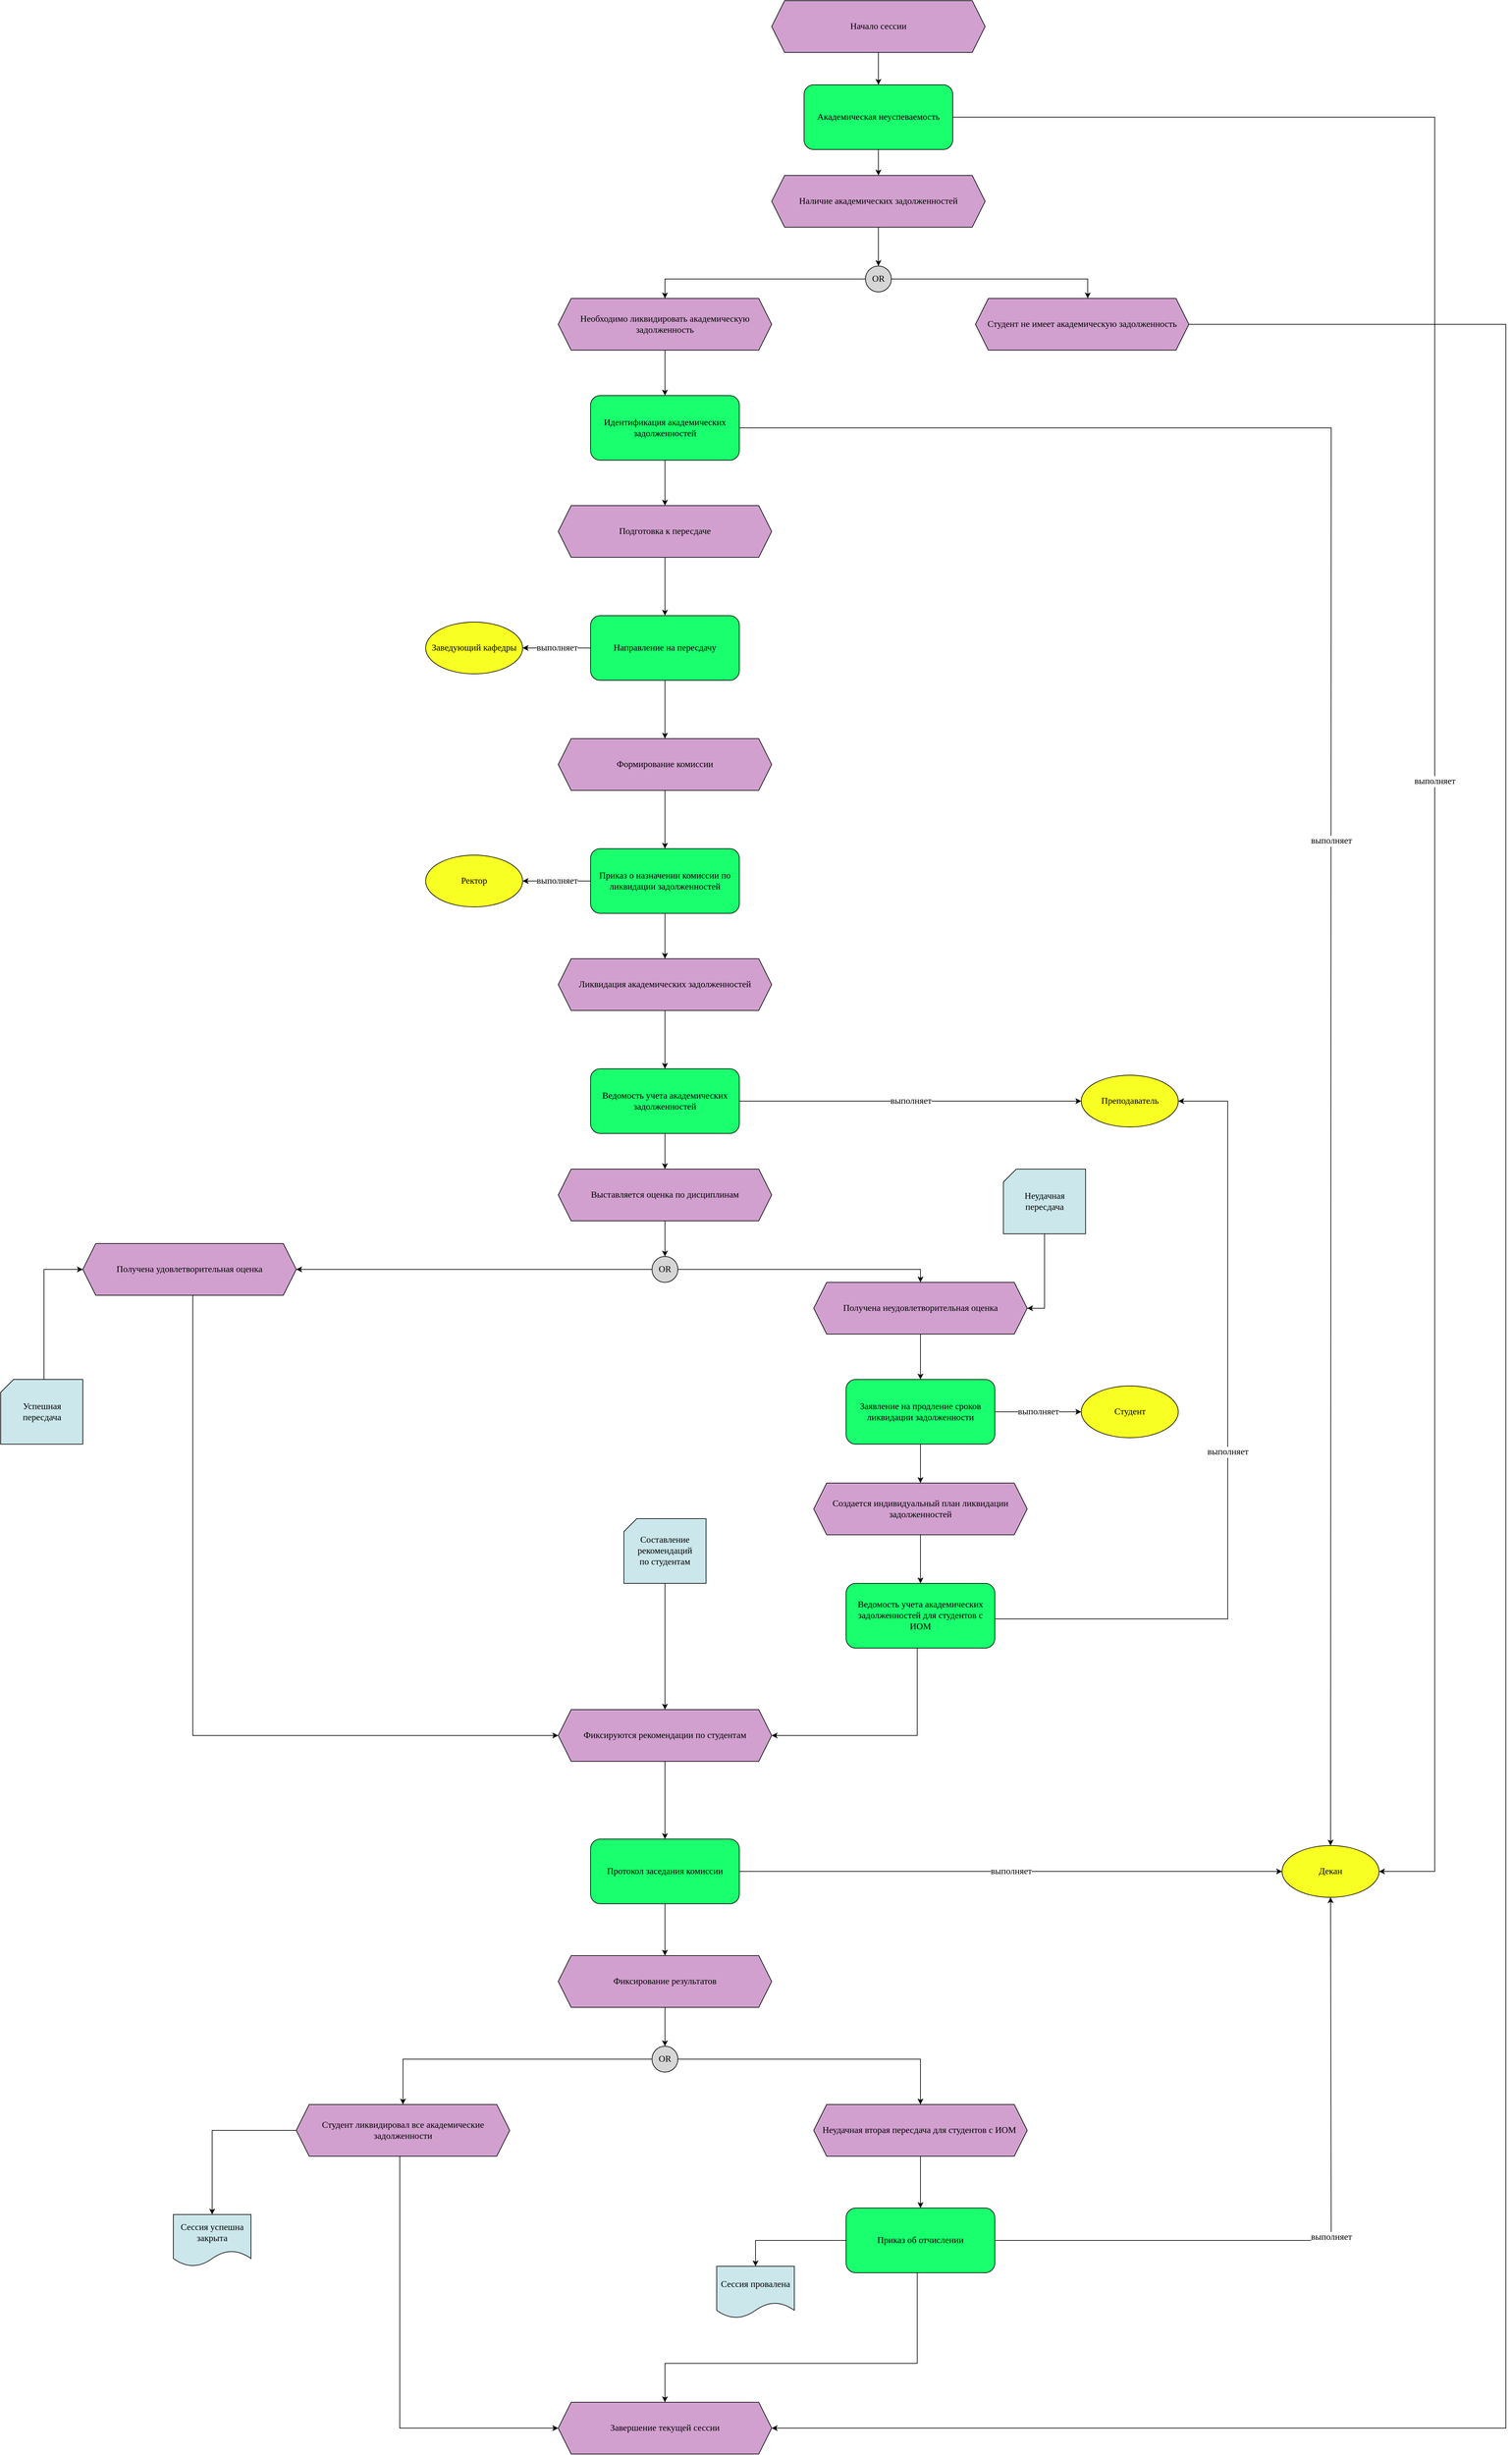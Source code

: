 <mxfile version="27.1.5">
  <diagram name="Страница — 1" id="2CosSSrfe7D99ffmcuYE">
    <mxGraphModel dx="2718" dy="3397" grid="1" gridSize="10" guides="1" tooltips="1" connect="1" arrows="1" fold="1" page="1" pageScale="1" pageWidth="827" pageHeight="1169" math="0" shadow="0">
      <root>
        <mxCell id="0" />
        <mxCell id="1" parent="0" />
        <mxCell id="ktNSDYZ1efkuu9V3wboI-3" style="edgeStyle=orthogonalEdgeStyle;rounded=0;orthogonalLoop=1;jettySize=auto;html=1;entryX=0.5;entryY=0;entryDx=0;entryDy=0;" parent="1" source="Ngm4Al6N2siI-02iGA12-8" target="ktNSDYZ1efkuu9V3wboI-1" edge="1">
          <mxGeometry relative="1" as="geometry" />
        </mxCell>
        <mxCell id="Ngm4Al6N2siI-02iGA12-8" value="&lt;span&gt;Направление на пересдачу&lt;/span&gt;" style="rounded=1;whiteSpace=wrap;html=1;fillColor=light-dark(#19FF6D,var(--ge-dark-color, #121212));fontFamily=Times New Roman;fontSize=14;" parent="1" vertex="1">
          <mxGeometry x="175" y="-270" width="230" height="100" as="geometry" />
        </mxCell>
        <mxCell id="Ngm4Al6N2siI-02iGA12-10" value="&lt;span&gt;Заведующий кафедры&lt;/span&gt;" style="ellipse;whiteSpace=wrap;html=1;fillColor=light-dark(#F7FF23,var(--ge-dark-color, #121212));fontFamily=Times New Roman;fontSize=14;" parent="1" vertex="1">
          <mxGeometry x="-80" y="-260" width="150" height="80" as="geometry" />
        </mxCell>
        <mxCell id="Ngm4Al6N2siI-02iGA12-12" value="" style="endArrow=classic;html=1;rounded=0;entryX=1;entryY=0.5;entryDx=0;entryDy=0;exitX=0;exitY=0.5;exitDx=0;exitDy=0;fontFamily=Times New Roman;fontSize=14;" parent="1" source="Ngm4Al6N2siI-02iGA12-8" target="Ngm4Al6N2siI-02iGA12-10" edge="1">
          <mxGeometry relative="1" as="geometry">
            <mxPoint x="300" y="310" as="sourcePoint" />
            <mxPoint x="400" y="310" as="targetPoint" />
          </mxGeometry>
        </mxCell>
        <mxCell id="Ngm4Al6N2siI-02iGA12-13" value="&lt;font&gt;выполняет&lt;/font&gt;" style="edgeLabel;resizable=0;html=1;;align=center;verticalAlign=middle;fontFamily=Times New Roman;fontSize=14;" parent="Ngm4Al6N2siI-02iGA12-12" connectable="0" vertex="1">
          <mxGeometry relative="1" as="geometry" />
        </mxCell>
        <mxCell id="Ns2ygsuy4Bm7exYYwAb3-2" style="edgeStyle=orthogonalEdgeStyle;rounded=0;orthogonalLoop=1;jettySize=auto;html=1;entryX=0.5;entryY=0;entryDx=0;entryDy=0;" parent="1" source="Ngm4Al6N2siI-02iGA12-23" target="Ns2ygsuy4Bm7exYYwAb3-1" edge="1">
          <mxGeometry relative="1" as="geometry" />
        </mxCell>
        <mxCell id="Ngm4Al6N2siI-02iGA12-23" value="Ведомость учета академических задолженностей" style="rounded=1;whiteSpace=wrap;html=1;fillColor=light-dark(#19FF6D,var(--ge-dark-color, #121212));fontFamily=Times New Roman;fontSize=14;" parent="1" vertex="1">
          <mxGeometry x="175" y="430" width="230" height="100" as="geometry" />
        </mxCell>
        <mxCell id="ldN0KnNNR77N_IaCcScN-81" style="edgeStyle=orthogonalEdgeStyle;rounded=0;orthogonalLoop=1;jettySize=auto;html=1;fontFamily=Times New Roman;fontSize=14;" parent="1" source="Ngm4Al6N2siI-02iGA12-26" target="ldN0KnNNR77N_IaCcScN-80" edge="1">
          <mxGeometry relative="1" as="geometry">
            <Array as="points">
              <mxPoint x="-280" y="740" />
            </Array>
          </mxGeometry>
        </mxCell>
        <mxCell id="ldN0KnNNR77N_IaCcScN-86" style="edgeStyle=orthogonalEdgeStyle;rounded=0;orthogonalLoop=1;jettySize=auto;html=1;entryX=0.5;entryY=0;entryDx=0;entryDy=0;fontFamily=Times New Roman;fontSize=14;" parent="1" source="Ngm4Al6N2siI-02iGA12-26" target="ldN0KnNNR77N_IaCcScN-83" edge="1">
          <mxGeometry relative="1" as="geometry" />
        </mxCell>
        <mxCell id="Ngm4Al6N2siI-02iGA12-26" value="OR" style="ellipse;whiteSpace=wrap;html=1;aspect=fixed;fillColor=light-dark(#D6D6D6,var(--ge-dark-color, #121212));fontFamily=Times New Roman;fontSize=14;" parent="1" vertex="1">
          <mxGeometry x="270" y="720" width="40" height="40" as="geometry" />
        </mxCell>
        <mxCell id="UtT8YFn_w-DXOF7SI6xG-11" style="edgeStyle=orthogonalEdgeStyle;rounded=0;orthogonalLoop=1;jettySize=auto;html=1;" parent="1" source="Ngm4Al6N2siI-02iGA12-28" target="UtT8YFn_w-DXOF7SI6xG-6" edge="1">
          <mxGeometry relative="1" as="geometry" />
        </mxCell>
        <mxCell id="Ngm4Al6N2siI-02iGA12-28" value="&lt;font&gt;&lt;span&gt;Протокол заседания комиссии&lt;/span&gt;&lt;/font&gt;" style="rounded=1;whiteSpace=wrap;html=1;fillColor=light-dark(#19FF6D,var(--ge-dark-color, #121212));fontFamily=Times New Roman;fontSize=14;" parent="1" vertex="1">
          <mxGeometry x="175" y="1620" width="230" height="100" as="geometry" />
        </mxCell>
        <mxCell id="ldN0KnNNR77N_IaCcScN-65" style="edgeStyle=orthogonalEdgeStyle;rounded=0;orthogonalLoop=1;jettySize=auto;html=1;entryX=0.5;entryY=0;entryDx=0;entryDy=0;fontFamily=Times New Roman;fontSize=14;" parent="1" source="Ngm4Al6N2siI-02iGA12-29" target="ldN0KnNNR77N_IaCcScN-64" edge="1">
          <mxGeometry relative="1" as="geometry" />
        </mxCell>
        <mxCell id="Ngm4Al6N2siI-02iGA12-29" value="&lt;span&gt;Заявление на продление сроков ликвидации задолженности&lt;/span&gt;" style="rounded=1;whiteSpace=wrap;html=1;fillColor=light-dark(#19FF6D,var(--ge-dark-color, #121212));fontFamily=Times New Roman;fontSize=14;" parent="1" vertex="1">
          <mxGeometry x="570" y="910" width="230" height="100" as="geometry" />
        </mxCell>
        <mxCell id="Ngm4Al6N2siI-02iGA12-41" value="&lt;span&gt;Декан&lt;/span&gt;" style="ellipse;whiteSpace=wrap;html=1;fillColor=light-dark(#F7FF23,var(--ge-dark-color, #121212));fontFamily=Times New Roman;fontSize=14;" parent="1" vertex="1">
          <mxGeometry x="1244" y="1630" width="150" height="80" as="geometry" />
        </mxCell>
        <mxCell id="Ngm4Al6N2siI-02iGA12-42" value="&lt;span&gt;Преподаватель&lt;/span&gt;" style="ellipse;whiteSpace=wrap;html=1;fillColor=light-dark(#F7FF23,var(--ge-dark-color, #121212));fontFamily=Times New Roman;fontSize=14;" parent="1" vertex="1">
          <mxGeometry x="933.62" y="440" width="150" height="80" as="geometry" />
        </mxCell>
        <mxCell id="5dk6qQeEBrmv-toXGg-7-2" style="edgeStyle=orthogonalEdgeStyle;rounded=0;orthogonalLoop=1;jettySize=auto;html=1;entryX=1;entryY=0.5;entryDx=0;entryDy=0;" parent="1" source="Ngm4Al6N2siI-02iGA12-47" target="ldN0KnNNR77N_IaCcScN-77" edge="1">
          <mxGeometry relative="1" as="geometry">
            <Array as="points">
              <mxPoint x="680" y="1460" />
            </Array>
          </mxGeometry>
        </mxCell>
        <mxCell id="Ngm4Al6N2siI-02iGA12-47" value="Ведомость учета академических задолженностей для студентов с ИОМ" style="rounded=1;whiteSpace=wrap;html=1;fillColor=light-dark(#19FF6D,var(--ge-dark-color, #121212));fontFamily=Times New Roman;fontSize=14;" parent="1" vertex="1">
          <mxGeometry x="570" y="1225" width="230" height="100" as="geometry" />
        </mxCell>
        <mxCell id="ldN0KnNNR77N_IaCcScN-47" value="" style="endArrow=classic;html=1;rounded=0;entryX=0;entryY=0.5;entryDx=0;entryDy=0;fontFamily=Times New Roman;fontSize=14;" parent="1" source="Ngm4Al6N2siI-02iGA12-28" target="Ngm4Al6N2siI-02iGA12-41" edge="1">
          <mxGeometry relative="1" as="geometry">
            <mxPoint x="410" y="1670" as="sourcePoint" />
            <mxPoint x="860" y="1790" as="targetPoint" />
            <Array as="points" />
          </mxGeometry>
        </mxCell>
        <mxCell id="ldN0KnNNR77N_IaCcScN-48" value="&lt;font&gt;выполняет&lt;/font&gt;" style="edgeLabel;resizable=0;html=1;;align=center;verticalAlign=middle;fontFamily=Times New Roman;fontSize=14;" parent="ldN0KnNNR77N_IaCcScN-47" connectable="0" vertex="1">
          <mxGeometry relative="1" as="geometry" />
        </mxCell>
        <mxCell id="5dk6qQeEBrmv-toXGg-7-1" style="edgeStyle=orthogonalEdgeStyle;rounded=0;orthogonalLoop=1;jettySize=auto;html=1;entryX=1;entryY=0.5;entryDx=0;entryDy=0;" parent="1" source="ldN0KnNNR77N_IaCcScN-58" target="ldN0KnNNR77N_IaCcScN-83" edge="1">
          <mxGeometry relative="1" as="geometry" />
        </mxCell>
        <mxCell id="ldN0KnNNR77N_IaCcScN-58" value="" style="verticalLabelPosition=bottom;verticalAlign=top;html=1;shape=card;whiteSpace=wrap;size=20;arcSize=12;fillColor=light-dark(#CBE7EB,var(--ge-dark-color, #121212));fontFamily=Times New Roman;fontSize=14;" parent="1" vertex="1">
          <mxGeometry x="813.25" y="585" width="127" height="100" as="geometry" />
        </mxCell>
        <mxCell id="ldN0KnNNR77N_IaCcScN-61" value="&lt;font&gt;Неудачная пересдача&lt;/font&gt;" style="text;html=1;align=center;verticalAlign=middle;whiteSpace=wrap;rounded=0;fontFamily=Times New Roman;fontSize=14;" parent="1" vertex="1">
          <mxGeometry x="819.87" y="620" width="113.75" height="30" as="geometry" />
        </mxCell>
        <mxCell id="ldN0KnNNR77N_IaCcScN-66" style="edgeStyle=orthogonalEdgeStyle;rounded=0;orthogonalLoop=1;jettySize=auto;html=1;fontFamily=Times New Roman;fontSize=14;" parent="1" source="ldN0KnNNR77N_IaCcScN-64" target="Ngm4Al6N2siI-02iGA12-47" edge="1">
          <mxGeometry relative="1" as="geometry" />
        </mxCell>
        <mxCell id="ldN0KnNNR77N_IaCcScN-64" value="&lt;font&gt;&lt;span&gt;Создается индивидуальный план ликвидации задолженностей&lt;/span&gt;&lt;/font&gt;" style="shape=hexagon;perimeter=hexagonPerimeter2;whiteSpace=wrap;html=1;fixedSize=1;fillColor=light-dark(#D1A0CF,var(--ge-dark-color, #121212));fontFamily=Times New Roman;fontSize=14;" parent="1" vertex="1">
          <mxGeometry x="520" y="1070" width="330" height="80" as="geometry" />
        </mxCell>
        <mxCell id="5dk6qQeEBrmv-toXGg-7-4" style="edgeStyle=orthogonalEdgeStyle;rounded=0;orthogonalLoop=1;jettySize=auto;html=1;entryX=0;entryY=0.5;entryDx=0;entryDy=0;" parent="1" source="ldN0KnNNR77N_IaCcScN-74" target="ldN0KnNNR77N_IaCcScN-80" edge="1">
          <mxGeometry relative="1" as="geometry">
            <Array as="points">
              <mxPoint x="-670" y="740" />
            </Array>
          </mxGeometry>
        </mxCell>
        <mxCell id="ldN0KnNNR77N_IaCcScN-74" value="" style="verticalLabelPosition=bottom;verticalAlign=top;html=1;shape=card;whiteSpace=wrap;size=20;arcSize=12;fillColor=light-dark(#CBE7EB,var(--ge-dark-color, #121212));fontFamily=Times New Roman;fontSize=14;" parent="1" vertex="1">
          <mxGeometry x="-737" y="910" width="127" height="100" as="geometry" />
        </mxCell>
        <mxCell id="ldN0KnNNR77N_IaCcScN-76" value="&lt;span&gt;Успешная пересдача&lt;/span&gt;" style="text;html=1;align=center;verticalAlign=middle;whiteSpace=wrap;rounded=0;fontFamily=Times New Roman;fontSize=14;" parent="1" vertex="1">
          <mxGeometry x="-703.5" y="945" width="60" height="30" as="geometry" />
        </mxCell>
        <mxCell id="ldN0KnNNR77N_IaCcScN-108" style="edgeStyle=orthogonalEdgeStyle;rounded=0;orthogonalLoop=1;jettySize=auto;html=1;entryX=0.5;entryY=0;entryDx=0;entryDy=0;fontFamily=Times New Roman;fontSize=14;" parent="1" source="ldN0KnNNR77N_IaCcScN-77" target="Ngm4Al6N2siI-02iGA12-28" edge="1">
          <mxGeometry relative="1" as="geometry" />
        </mxCell>
        <mxCell id="ldN0KnNNR77N_IaCcScN-77" value="&lt;span&gt;Фиксируются рекомендации по студентам&lt;/span&gt;" style="shape=hexagon;perimeter=hexagonPerimeter2;whiteSpace=wrap;html=1;fixedSize=1;fillColor=light-dark(#D1A0CF,var(--ge-dark-color, #121212));fontFamily=Times New Roman;fontSize=14;" parent="1" vertex="1">
          <mxGeometry x="125" y="1420" width="330" height="80" as="geometry" />
        </mxCell>
        <mxCell id="5dk6qQeEBrmv-toXGg-7-3" style="edgeStyle=orthogonalEdgeStyle;rounded=0;orthogonalLoop=1;jettySize=auto;html=1;entryX=0;entryY=0.5;entryDx=0;entryDy=0;" parent="1" source="ldN0KnNNR77N_IaCcScN-80" target="ldN0KnNNR77N_IaCcScN-77" edge="1">
          <mxGeometry relative="1" as="geometry">
            <Array as="points">
              <mxPoint x="-440" y="1460" />
            </Array>
          </mxGeometry>
        </mxCell>
        <mxCell id="ldN0KnNNR77N_IaCcScN-80" value="&lt;font&gt;&lt;span&gt;Получена удовлетворительная оценка&lt;/span&gt;&lt;/font&gt;" style="shape=hexagon;perimeter=hexagonPerimeter2;whiteSpace=wrap;html=1;fixedSize=1;fillColor=light-dark(#D1A0CF,var(--ge-dark-color, #121212));fontFamily=Times New Roman;fontSize=14;" parent="1" vertex="1">
          <mxGeometry x="-610" y="700" width="330" height="80" as="geometry" />
        </mxCell>
        <mxCell id="ldN0KnNNR77N_IaCcScN-87" style="edgeStyle=orthogonalEdgeStyle;rounded=0;orthogonalLoop=1;jettySize=auto;html=1;entryX=0.5;entryY=0;entryDx=0;entryDy=0;fontFamily=Times New Roman;fontSize=14;" parent="1" source="ldN0KnNNR77N_IaCcScN-83" target="Ngm4Al6N2siI-02iGA12-29" edge="1">
          <mxGeometry relative="1" as="geometry" />
        </mxCell>
        <mxCell id="ldN0KnNNR77N_IaCcScN-83" value="&lt;font&gt;&lt;span&gt;Получена неудовлетворительная оценка&lt;/span&gt;&lt;/font&gt;" style="shape=hexagon;perimeter=hexagonPerimeter2;whiteSpace=wrap;html=1;fixedSize=1;fillColor=light-dark(#D1A0CF,var(--ge-dark-color, #121212));fontFamily=Times New Roman;fontSize=14;" parent="1" vertex="1">
          <mxGeometry x="520" y="760" width="330" height="80" as="geometry" />
        </mxCell>
        <mxCell id="ldN0KnNNR77N_IaCcScN-93" style="edgeStyle=orthogonalEdgeStyle;rounded=0;orthogonalLoop=1;jettySize=auto;html=1;entryX=0.5;entryY=0;entryDx=0;entryDy=0;fontFamily=Times New Roman;fontSize=14;" parent="1" source="ldN0KnNNR77N_IaCcScN-91" target="Ngm4Al6N2siI-02iGA12-23" edge="1">
          <mxGeometry relative="1" as="geometry" />
        </mxCell>
        <mxCell id="ldN0KnNNR77N_IaCcScN-91" value="&lt;font&gt;&lt;span&gt;Ликвидация академических задолженностей&lt;/span&gt;&lt;/font&gt;" style="shape=hexagon;perimeter=hexagonPerimeter2;whiteSpace=wrap;html=1;fixedSize=1;fillColor=light-dark(#D1A0CF,var(--ge-dark-color, #121212));fontFamily=Times New Roman;fontSize=14;" parent="1" vertex="1">
          <mxGeometry x="125" y="260" width="330" height="80" as="geometry" />
        </mxCell>
        <mxCell id="ldN0KnNNR77N_IaCcScN-102" value="&lt;font&gt;&lt;span&gt;Завершение текущей сессии&lt;/span&gt;&lt;/font&gt;" style="shape=hexagon;perimeter=hexagonPerimeter2;whiteSpace=wrap;html=1;fixedSize=1;fillColor=light-dark(#D1A0CF,var(--ge-dark-color, #121212));fontFamily=Times New Roman;fontSize=14;" parent="1" vertex="1">
          <mxGeometry x="125" y="2490" width="330" height="80" as="geometry" />
        </mxCell>
        <mxCell id="Ns2ygsuy4Bm7exYYwAb3-11" style="edgeStyle=orthogonalEdgeStyle;rounded=0;orthogonalLoop=1;jettySize=auto;html=1;entryX=0.5;entryY=0;entryDx=0;entryDy=0;" parent="1" source="ldN0KnNNR77N_IaCcScN-109" target="Ns2ygsuy4Bm7exYYwAb3-9" edge="1">
          <mxGeometry relative="1" as="geometry" />
        </mxCell>
        <mxCell id="ldN0KnNNR77N_IaCcScN-109" value="&lt;font&gt;&lt;span&gt;Необходимо ликвидировать академическую задолженность&lt;/span&gt;&lt;/font&gt;" style="shape=hexagon;perimeter=hexagonPerimeter2;whiteSpace=wrap;html=1;fixedSize=1;fillColor=light-dark(#D1A0CF,var(--ge-dark-color, #121212));fontFamily=Times New Roman;fontSize=14;" parent="1" vertex="1">
          <mxGeometry x="125" y="-760" width="330" height="80" as="geometry" />
        </mxCell>
        <mxCell id="ldN0KnNNR77N_IaCcScN-117" style="edgeStyle=orthogonalEdgeStyle;rounded=0;orthogonalLoop=1;jettySize=auto;html=1;entryX=1;entryY=0.5;entryDx=0;entryDy=0;fontFamily=Times New Roman;fontSize=14;" parent="1" source="ldN0KnNNR77N_IaCcScN-113" target="ldN0KnNNR77N_IaCcScN-102" edge="1">
          <mxGeometry relative="1" as="geometry">
            <Array as="points">
              <mxPoint x="1590" y="-720" />
              <mxPoint x="1590" y="2530" />
            </Array>
          </mxGeometry>
        </mxCell>
        <mxCell id="ldN0KnNNR77N_IaCcScN-113" value="&lt;font&gt;&lt;span&gt;Студент не имеет академическую задолженность&lt;/span&gt;&lt;/font&gt;" style="shape=hexagon;perimeter=hexagonPerimeter2;whiteSpace=wrap;html=1;fixedSize=1;fillColor=light-dark(#D1A0CF,var(--ge-dark-color, #121212));fontFamily=Times New Roman;fontSize=14;" parent="1" vertex="1">
          <mxGeometry x="770" y="-760" width="330" height="80" as="geometry" />
        </mxCell>
        <mxCell id="4NP9rW8m9Q_z3KEyifXD-5" style="edgeStyle=orthogonalEdgeStyle;rounded=0;orthogonalLoop=1;jettySize=auto;html=1;entryX=0.5;entryY=0;entryDx=0;entryDy=0;" parent="1" source="ldN0KnNNR77N_IaCcScN-114" target="4NP9rW8m9Q_z3KEyifXD-4" edge="1">
          <mxGeometry relative="1" as="geometry" />
        </mxCell>
        <mxCell id="ldN0KnNNR77N_IaCcScN-114" value="&lt;font&gt;&lt;span&gt;Начало сессии&lt;/span&gt;&lt;/font&gt;" style="shape=hexagon;perimeter=hexagonPerimeter2;whiteSpace=wrap;html=1;fixedSize=1;fillColor=light-dark(#D1A0CF,var(--ge-dark-color, #121212));fontFamily=Times New Roman;fontSize=14;" parent="1" vertex="1">
          <mxGeometry x="455" y="-1220" width="330" height="80" as="geometry" />
        </mxCell>
        <mxCell id="uVZ458_nJyst_rIXu_14-2" style="edgeStyle=orthogonalEdgeStyle;rounded=0;orthogonalLoop=1;jettySize=auto;html=1;fontFamily=Times New Roman;fontSize=14;" parent="1" source="uVZ458_nJyst_rIXu_14-1" target="ldN0KnNNR77N_IaCcScN-77" edge="1">
          <mxGeometry relative="1" as="geometry" />
        </mxCell>
        <mxCell id="uVZ458_nJyst_rIXu_14-1" value="" style="verticalLabelPosition=bottom;verticalAlign=top;html=1;shape=card;whiteSpace=wrap;size=20;arcSize=12;fillColor=light-dark(#CBE7EB,var(--ge-dark-color, #121212));fontFamily=Times New Roman;fontSize=14;" parent="1" vertex="1">
          <mxGeometry x="226.5" y="1125" width="127" height="100" as="geometry" />
        </mxCell>
        <mxCell id="uVZ458_nJyst_rIXu_14-3" value="Составление рекомендаций по студентам" style="text;html=1;align=center;verticalAlign=middle;whiteSpace=wrap;rounded=0;fontFamily=Times New Roman;fontSize=14;" parent="1" vertex="1">
          <mxGeometry x="260" y="1160" width="60" height="30" as="geometry" />
        </mxCell>
        <mxCell id="Ns2ygsuy4Bm7exYYwAb3-3" style="edgeStyle=orthogonalEdgeStyle;rounded=0;orthogonalLoop=1;jettySize=auto;html=1;entryX=0.5;entryY=0;entryDx=0;entryDy=0;" parent="1" source="Ns2ygsuy4Bm7exYYwAb3-1" target="Ngm4Al6N2siI-02iGA12-26" edge="1">
          <mxGeometry relative="1" as="geometry" />
        </mxCell>
        <mxCell id="Ns2ygsuy4Bm7exYYwAb3-1" value="Выставляется оценка по дисциплинам" style="shape=hexagon;perimeter=hexagonPerimeter2;whiteSpace=wrap;html=1;fixedSize=1;fillColor=light-dark(#D1A0CF,var(--ge-dark-color, #121212));fontFamily=Times New Roman;fontSize=14;" parent="1" vertex="1">
          <mxGeometry x="125" y="585" width="330" height="80" as="geometry" />
        </mxCell>
        <mxCell id="Ns2ygsuy4Bm7exYYwAb3-8" style="edgeStyle=orthogonalEdgeStyle;rounded=0;orthogonalLoop=1;jettySize=auto;html=1;entryX=0.5;entryY=0;entryDx=0;entryDy=0;" parent="1" source="Ns2ygsuy4Bm7exYYwAb3-7" target="Ngm4Al6N2siI-02iGA12-8" edge="1">
          <mxGeometry relative="1" as="geometry" />
        </mxCell>
        <mxCell id="Ns2ygsuy4Bm7exYYwAb3-7" value="Подготовка к пересдаче" style="shape=hexagon;perimeter=hexagonPerimeter2;whiteSpace=wrap;html=1;fixedSize=1;fillColor=light-dark(#D1A0CF,var(--ge-dark-color, #121212));fontFamily=Times New Roman;fontSize=14;" parent="1" vertex="1">
          <mxGeometry x="125" y="-440" width="330" height="80" as="geometry" />
        </mxCell>
        <mxCell id="Ns2ygsuy4Bm7exYYwAb3-10" style="edgeStyle=orthogonalEdgeStyle;rounded=0;orthogonalLoop=1;jettySize=auto;html=1;" parent="1" source="Ns2ygsuy4Bm7exYYwAb3-9" target="Ns2ygsuy4Bm7exYYwAb3-7" edge="1">
          <mxGeometry relative="1" as="geometry" />
        </mxCell>
        <mxCell id="Ns2ygsuy4Bm7exYYwAb3-9" value="Идентификация академических задолженностей" style="rounded=1;whiteSpace=wrap;html=1;fillColor=light-dark(#19FF6D,var(--ge-dark-color, #121212));fontFamily=Times New Roman;fontSize=14;" parent="1" vertex="1">
          <mxGeometry x="175" y="-610" width="230" height="100" as="geometry" />
        </mxCell>
        <mxCell id="CTZOwyTcPq88GxWdwAFM-4" style="edgeStyle=orthogonalEdgeStyle;rounded=0;orthogonalLoop=1;jettySize=auto;html=1;entryX=0.5;entryY=0;entryDx=0;entryDy=0;" parent="1" source="CTZOwyTcPq88GxWdwAFM-1" target="ldN0KnNNR77N_IaCcScN-109" edge="1">
          <mxGeometry relative="1" as="geometry" />
        </mxCell>
        <mxCell id="CTZOwyTcPq88GxWdwAFM-1" value="OR" style="ellipse;whiteSpace=wrap;html=1;aspect=fixed;fillColor=light-dark(#D6D6D6,var(--ge-dark-color, #121212));fontFamily=Times New Roman;fontSize=14;" parent="1" vertex="1">
          <mxGeometry x="600" y="-810" width="40" height="40" as="geometry" />
        </mxCell>
        <mxCell id="CTZOwyTcPq88GxWdwAFM-3" style="edgeStyle=orthogonalEdgeStyle;rounded=0;orthogonalLoop=1;jettySize=auto;html=1;entryX=0.526;entryY=-0.001;entryDx=0;entryDy=0;entryPerimeter=0;" parent="1" source="CTZOwyTcPq88GxWdwAFM-1" target="ldN0KnNNR77N_IaCcScN-113" edge="1">
          <mxGeometry relative="1" as="geometry" />
        </mxCell>
        <mxCell id="ktNSDYZ1efkuu9V3wboI-4" style="edgeStyle=orthogonalEdgeStyle;rounded=0;orthogonalLoop=1;jettySize=auto;html=1;entryX=0.5;entryY=0;entryDx=0;entryDy=0;" parent="1" source="ktNSDYZ1efkuu9V3wboI-1" target="ktNSDYZ1efkuu9V3wboI-2" edge="1">
          <mxGeometry relative="1" as="geometry" />
        </mxCell>
        <mxCell id="ktNSDYZ1efkuu9V3wboI-1" value="Формирование комиссии" style="shape=hexagon;perimeter=hexagonPerimeter2;whiteSpace=wrap;html=1;fixedSize=1;fillColor=light-dark(#D1A0CF,var(--ge-dark-color, #121212));fontFamily=Times New Roman;fontSize=14;" parent="1" vertex="1">
          <mxGeometry x="125" y="-80" width="330" height="80" as="geometry" />
        </mxCell>
        <mxCell id="ktNSDYZ1efkuu9V3wboI-8" style="edgeStyle=orthogonalEdgeStyle;rounded=0;orthogonalLoop=1;jettySize=auto;html=1;" parent="1" source="ktNSDYZ1efkuu9V3wboI-2" target="ldN0KnNNR77N_IaCcScN-91" edge="1">
          <mxGeometry relative="1" as="geometry" />
        </mxCell>
        <mxCell id="ktNSDYZ1efkuu9V3wboI-2" value="Приказ о назначении комиссии по ликвидации задолженностей" style="rounded=1;whiteSpace=wrap;html=1;fillColor=light-dark(#19FF6D,var(--ge-dark-color, #121212));fontFamily=Times New Roman;fontSize=14;" parent="1" vertex="1">
          <mxGeometry x="175" y="90" width="230" height="100" as="geometry" />
        </mxCell>
        <mxCell id="5dk6qQeEBrmv-toXGg-7-9" value="" style="endArrow=classic;html=1;rounded=0;entryX=1;entryY=0.5;entryDx=0;entryDy=0;fontFamily=Times New Roman;fontSize=14;exitX=1;exitY=0.55;exitDx=0;exitDy=0;exitPerimeter=0;" parent="1" source="Ngm4Al6N2siI-02iGA12-47" target="Ngm4Al6N2siI-02iGA12-42" edge="1">
          <mxGeometry relative="1" as="geometry">
            <mxPoint x="819.87" y="1274.57" as="sourcePoint" />
            <mxPoint x="1348.87" y="1274.57" as="targetPoint" />
            <Array as="points">
              <mxPoint x="1160" y="1280" />
              <mxPoint x="1160" y="880" />
              <mxPoint x="1160" y="480" />
            </Array>
          </mxGeometry>
        </mxCell>
        <mxCell id="5dk6qQeEBrmv-toXGg-7-10" value="&lt;font&gt;выполняет&lt;/font&gt;" style="edgeLabel;resizable=0;html=1;;align=center;verticalAlign=middle;fontFamily=Times New Roman;fontSize=14;" parent="5dk6qQeEBrmv-toXGg-7-9" connectable="0" vertex="1">
          <mxGeometry relative="1" as="geometry" />
        </mxCell>
        <mxCell id="5dk6qQeEBrmv-toXGg-7-11" value="" style="endArrow=classic;html=1;rounded=0;entryX=0;entryY=0.5;entryDx=0;entryDy=0;fontFamily=Times New Roman;fontSize=14;exitX=1;exitY=0.5;exitDx=0;exitDy=0;" parent="1" source="Ngm4Al6N2siI-02iGA12-23" target="Ngm4Al6N2siI-02iGA12-42" edge="1">
          <mxGeometry relative="1" as="geometry">
            <mxPoint x="553" y="479.57" as="sourcePoint" />
            <mxPoint x="687" y="479.57" as="targetPoint" />
            <Array as="points" />
          </mxGeometry>
        </mxCell>
        <mxCell id="5dk6qQeEBrmv-toXGg-7-12" value="&lt;font&gt;выполняет&lt;/font&gt;" style="edgeLabel;resizable=0;html=1;;align=center;verticalAlign=middle;fontFamily=Times New Roman;fontSize=14;" parent="5dk6qQeEBrmv-toXGg-7-11" connectable="0" vertex="1">
          <mxGeometry relative="1" as="geometry" />
        </mxCell>
        <mxCell id="5dk6qQeEBrmv-toXGg-7-13" value="" style="endArrow=classic;html=1;rounded=0;fontFamily=Times New Roman;fontSize=14;exitX=0;exitY=0.5;exitDx=0;exitDy=0;" parent="1" source="Ngm4Al6N2siI-02iGA12-36" edge="1">
          <mxGeometry relative="1" as="geometry">
            <mxPoint x="-404" y="470" as="sourcePoint" />
            <mxPoint x="-30" y="140" as="targetPoint" />
            <Array as="points">
              <mxPoint x="70" y="140" />
            </Array>
          </mxGeometry>
        </mxCell>
        <mxCell id="5dk6qQeEBrmv-toXGg-7-15" value="" style="endArrow=classic;html=1;rounded=0;fontFamily=Times New Roman;fontSize=14;exitX=0;exitY=0.5;exitDx=0;exitDy=0;" parent="1" source="ktNSDYZ1efkuu9V3wboI-2" target="Ngm4Al6N2siI-02iGA12-36" edge="1">
          <mxGeometry relative="1" as="geometry">
            <mxPoint x="175" y="140" as="sourcePoint" />
            <mxPoint x="-30" y="140" as="targetPoint" />
            <Array as="points" />
          </mxGeometry>
        </mxCell>
        <mxCell id="5dk6qQeEBrmv-toXGg-7-16" value="&lt;font&gt;выполняет&lt;/font&gt;" style="edgeLabel;resizable=0;html=1;;align=center;verticalAlign=middle;fontFamily=Times New Roman;fontSize=14;" parent="5dk6qQeEBrmv-toXGg-7-15" connectable="0" vertex="1">
          <mxGeometry relative="1" as="geometry" />
        </mxCell>
        <mxCell id="Ngm4Al6N2siI-02iGA12-36" value="&lt;span&gt;Ректор&lt;/span&gt;" style="ellipse;whiteSpace=wrap;html=1;fillColor=light-dark(#F7FF23,var(--ge-dark-color, #121212));fontFamily=Times New Roman;fontSize=14;" parent="1" vertex="1">
          <mxGeometry x="-80" y="100" width="150" height="80" as="geometry" />
        </mxCell>
        <mxCell id="UtT8YFn_w-DXOF7SI6xG-4" style="edgeStyle=orthogonalEdgeStyle;rounded=0;orthogonalLoop=1;jettySize=auto;html=1;" parent="1" source="4NP9rW8m9Q_z3KEyifXD-4" target="UtT8YFn_w-DXOF7SI6xG-3" edge="1">
          <mxGeometry relative="1" as="geometry" />
        </mxCell>
        <mxCell id="4NP9rW8m9Q_z3KEyifXD-4" value="Академическая неуспеваемость" style="rounded=1;whiteSpace=wrap;html=1;fillColor=light-dark(#19FF6D,var(--ge-dark-color, #121212));fontFamily=Times New Roman;fontSize=14;" parent="1" vertex="1">
          <mxGeometry x="505" y="-1090" width="230" height="100" as="geometry" />
        </mxCell>
        <mxCell id="UtT8YFn_w-DXOF7SI6xG-22" style="edgeStyle=orthogonalEdgeStyle;rounded=0;orthogonalLoop=1;jettySize=auto;html=1;entryX=0.5;entryY=0;entryDx=0;entryDy=0;" parent="1" source="UtT8YFn_w-DXOF7SI6xG-1" target="UtT8YFn_w-DXOF7SI6xG-10" edge="1">
          <mxGeometry relative="1" as="geometry" />
        </mxCell>
        <mxCell id="UtT8YFn_w-DXOF7SI6xG-24" style="edgeStyle=orthogonalEdgeStyle;rounded=0;orthogonalLoop=1;jettySize=auto;html=1;entryX=0.5;entryY=0;entryDx=0;entryDy=0;" parent="1" source="UtT8YFn_w-DXOF7SI6xG-1" target="ldN0KnNNR77N_IaCcScN-102" edge="1">
          <mxGeometry relative="1" as="geometry">
            <Array as="points">
              <mxPoint x="680" y="2430" />
              <mxPoint x="290" y="2430" />
            </Array>
          </mxGeometry>
        </mxCell>
        <mxCell id="UtT8YFn_w-DXOF7SI6xG-1" value="Приказ об отчислении" style="rounded=1;whiteSpace=wrap;html=1;fillColor=light-dark(#19FF6D,var(--ge-dark-color, #121212));fontFamily=Times New Roman;fontSize=14;" parent="1" vertex="1">
          <mxGeometry x="570" y="2190" width="230" height="100" as="geometry" />
        </mxCell>
        <mxCell id="UtT8YFn_w-DXOF7SI6xG-13" style="edgeStyle=orthogonalEdgeStyle;rounded=0;orthogonalLoop=1;jettySize=auto;html=1;entryX=0.5;entryY=0;entryDx=0;entryDy=0;" parent="1" source="UtT8YFn_w-DXOF7SI6xG-2" target="UtT8YFn_w-DXOF7SI6xG-7" edge="1">
          <mxGeometry relative="1" as="geometry" />
        </mxCell>
        <mxCell id="UtT8YFn_w-DXOF7SI6xG-15" style="edgeStyle=orthogonalEdgeStyle;rounded=0;orthogonalLoop=1;jettySize=auto;html=1;entryX=0.5;entryY=0;entryDx=0;entryDy=0;" parent="1" source="UtT8YFn_w-DXOF7SI6xG-2" target="UtT8YFn_w-DXOF7SI6xG-8" edge="1">
          <mxGeometry relative="1" as="geometry" />
        </mxCell>
        <mxCell id="UtT8YFn_w-DXOF7SI6xG-2" value="OR" style="ellipse;whiteSpace=wrap;html=1;aspect=fixed;fillColor=light-dark(#D6D6D6,var(--ge-dark-color, #121212));fontFamily=Times New Roman;fontSize=14;" parent="1" vertex="1">
          <mxGeometry x="270" y="1940" width="40" height="40" as="geometry" />
        </mxCell>
        <mxCell id="UtT8YFn_w-DXOF7SI6xG-5" style="edgeStyle=orthogonalEdgeStyle;rounded=0;orthogonalLoop=1;jettySize=auto;html=1;entryX=0.5;entryY=0;entryDx=0;entryDy=0;" parent="1" source="UtT8YFn_w-DXOF7SI6xG-3" target="CTZOwyTcPq88GxWdwAFM-1" edge="1">
          <mxGeometry relative="1" as="geometry" />
        </mxCell>
        <mxCell id="UtT8YFn_w-DXOF7SI6xG-3" value="&lt;font&gt;&lt;span&gt;Наличие академических задолженностей&lt;/span&gt;&lt;/font&gt;" style="shape=hexagon;perimeter=hexagonPerimeter2;whiteSpace=wrap;html=1;fixedSize=1;fillColor=light-dark(#D1A0CF,var(--ge-dark-color, #121212));fontFamily=Times New Roman;fontSize=14;" parent="1" vertex="1">
          <mxGeometry x="455" y="-950" width="330" height="80" as="geometry" />
        </mxCell>
        <mxCell id="UtT8YFn_w-DXOF7SI6xG-12" style="edgeStyle=orthogonalEdgeStyle;rounded=0;orthogonalLoop=1;jettySize=auto;html=1;entryX=0.5;entryY=0;entryDx=0;entryDy=0;" parent="1" source="UtT8YFn_w-DXOF7SI6xG-6" target="UtT8YFn_w-DXOF7SI6xG-2" edge="1">
          <mxGeometry relative="1" as="geometry" />
        </mxCell>
        <mxCell id="UtT8YFn_w-DXOF7SI6xG-6" value="&lt;font face=&quot;Times New Roman&quot;&gt;&lt;span style=&quot;font-size: 14px;&quot;&gt;Фиксирование результатов&lt;/span&gt;&lt;/font&gt;" style="shape=hexagon;perimeter=hexagonPerimeter2;whiteSpace=wrap;html=1;fixedSize=1;fillColor=light-dark(#D1A0CF,var(--ge-dark-color, #121212));" parent="1" vertex="1">
          <mxGeometry x="125" y="1800" width="330" height="80" as="geometry" />
        </mxCell>
        <mxCell id="UtT8YFn_w-DXOF7SI6xG-21" style="edgeStyle=orthogonalEdgeStyle;rounded=0;orthogonalLoop=1;jettySize=auto;html=1;" parent="1" source="UtT8YFn_w-DXOF7SI6xG-7" target="UtT8YFn_w-DXOF7SI6xG-1" edge="1">
          <mxGeometry relative="1" as="geometry" />
        </mxCell>
        <mxCell id="UtT8YFn_w-DXOF7SI6xG-7" value="&lt;span style=&quot;font-family: &amp;quot;Times New Roman&amp;quot;; font-size: 14px;&quot;&gt;Неудачная вторая пересдача для студентов с ИОМ&amp;nbsp;&lt;/span&gt;" style="shape=hexagon;perimeter=hexagonPerimeter2;whiteSpace=wrap;html=1;fixedSize=1;fillColor=light-dark(#D1A0CF,var(--ge-dark-color, #121212));" parent="1" vertex="1">
          <mxGeometry x="520" y="2030" width="330" height="80" as="geometry" />
        </mxCell>
        <mxCell id="UtT8YFn_w-DXOF7SI6xG-19" style="edgeStyle=orthogonalEdgeStyle;rounded=0;orthogonalLoop=1;jettySize=auto;html=1;entryX=0.5;entryY=0;entryDx=0;entryDy=0;" parent="1" source="UtT8YFn_w-DXOF7SI6xG-8" target="UtT8YFn_w-DXOF7SI6xG-9" edge="1">
          <mxGeometry relative="1" as="geometry" />
        </mxCell>
        <mxCell id="UtT8YFn_w-DXOF7SI6xG-23" style="edgeStyle=orthogonalEdgeStyle;rounded=0;orthogonalLoop=1;jettySize=auto;html=1;entryX=0;entryY=0.5;entryDx=0;entryDy=0;" parent="1" source="UtT8YFn_w-DXOF7SI6xG-8" target="ldN0KnNNR77N_IaCcScN-102" edge="1">
          <mxGeometry relative="1" as="geometry">
            <Array as="points">
              <mxPoint x="-120" y="2530" />
            </Array>
          </mxGeometry>
        </mxCell>
        <mxCell id="UtT8YFn_w-DXOF7SI6xG-8" value="&lt;span style=&quot;font-family: &amp;quot;Times New Roman&amp;quot;; font-size: 14px;&quot;&gt;Студент ликвидировал все академические задолженности&lt;/span&gt;" style="shape=hexagon;perimeter=hexagonPerimeter2;whiteSpace=wrap;html=1;fixedSize=1;fillColor=light-dark(#D1A0CF,var(--ge-dark-color, #121212));" parent="1" vertex="1">
          <mxGeometry x="-280" y="2030" width="330" height="80" as="geometry" />
        </mxCell>
        <mxCell id="UtT8YFn_w-DXOF7SI6xG-9" value="&lt;font face=&quot;Times New Roman&quot;&gt;&lt;span style=&quot;font-size: 14px;&quot;&gt;Сессия успешна закрыта&lt;/span&gt;&lt;/font&gt;" style="shape=document;whiteSpace=wrap;html=1;boundedLbl=1;fillColor=#CBE7EB;" parent="1" vertex="1">
          <mxGeometry x="-470" y="2200" width="120" height="80" as="geometry" />
        </mxCell>
        <mxCell id="UtT8YFn_w-DXOF7SI6xG-10" value="&lt;font face=&quot;Times New Roman&quot;&gt;&lt;span style=&quot;font-size: 14px;&quot;&gt;Сессия провалена&lt;/span&gt;&lt;/font&gt;" style="shape=document;whiteSpace=wrap;html=1;boundedLbl=1;fillColor=#CBE7EB;" parent="1" vertex="1">
          <mxGeometry x="370" y="2280" width="120" height="80" as="geometry" />
        </mxCell>
        <mxCell id="UtT8YFn_w-DXOF7SI6xG-25" value="" style="endArrow=classic;html=1;rounded=0;entryX=0.5;entryY=1;entryDx=0;entryDy=0;fontFamily=Times New Roman;fontSize=14;exitX=1;exitY=0.5;exitDx=0;exitDy=0;" parent="1" source="UtT8YFn_w-DXOF7SI6xG-1" target="Ngm4Al6N2siI-02iGA12-41" edge="1">
          <mxGeometry relative="1" as="geometry">
            <mxPoint x="750" y="1660" as="sourcePoint" />
            <mxPoint x="1279" y="1660" as="targetPoint" />
            <Array as="points">
              <mxPoint x="1000" y="2240" />
              <mxPoint x="1320" y="2240" />
            </Array>
          </mxGeometry>
        </mxCell>
        <mxCell id="UtT8YFn_w-DXOF7SI6xG-26" value="&lt;font&gt;выполняет&lt;/font&gt;" style="edgeLabel;resizable=0;html=1;;align=center;verticalAlign=middle;fontFamily=Times New Roman;fontSize=14;" parent="UtT8YFn_w-DXOF7SI6xG-25" connectable="0" vertex="1">
          <mxGeometry relative="1" as="geometry" />
        </mxCell>
        <mxCell id="BsVbVjvEwacsZ77UHzFk-1" value="" style="endArrow=classic;html=1;rounded=0;fontFamily=Times New Roman;fontSize=14;entryX=1;entryY=0.5;entryDx=0;entryDy=0;exitX=1;exitY=0.5;exitDx=0;exitDy=0;" parent="1" source="4NP9rW8m9Q_z3KEyifXD-4" target="Ngm4Al6N2siI-02iGA12-41" edge="1">
          <mxGeometry relative="1" as="geometry">
            <mxPoint x="1480" y="-1045" as="sourcePoint" />
            <mxPoint x="140" y="-1010" as="targetPoint" />
            <Array as="points">
              <mxPoint x="1480" y="-1040" />
              <mxPoint x="1480" y="1670" />
            </Array>
          </mxGeometry>
        </mxCell>
        <mxCell id="BsVbVjvEwacsZ77UHzFk-2" value="выполняет" style="edgeLabel;resizable=0;html=1;;align=center;verticalAlign=middle;fontFamily=Times New Roman;fontSize=14;" parent="BsVbVjvEwacsZ77UHzFk-1" connectable="0" vertex="1">
          <mxGeometry relative="1" as="geometry" />
        </mxCell>
        <mxCell id="3zQtas0TBDlNP7FKO63y-1" value="&lt;span&gt;Студент&lt;/span&gt;" style="ellipse;whiteSpace=wrap;html=1;fillColor=light-dark(#F7FF23,var(--ge-dark-color, #121212));fontFamily=Times New Roman;fontSize=14;" parent="1" vertex="1">
          <mxGeometry x="933.62" y="920" width="150" height="80" as="geometry" />
        </mxCell>
        <mxCell id="BsVbVjvEwacsZ77UHzFk-3" value="" style="endArrow=classic;html=1;rounded=0;fontFamily=Times New Roman;fontSize=14;exitX=1;exitY=0.5;exitDx=0;exitDy=0;entryX=0.5;entryY=0;entryDx=0;entryDy=0;" parent="1" source="Ns2ygsuy4Bm7exYYwAb3-9" target="Ngm4Al6N2siI-02iGA12-41" edge="1">
          <mxGeometry relative="1" as="geometry">
            <mxPoint x="760" y="-490" as="sourcePoint" />
            <mxPoint x="1360" y="1610" as="targetPoint" />
            <Array as="points">
              <mxPoint x="1320" y="-560" />
            </Array>
          </mxGeometry>
        </mxCell>
        <mxCell id="BsVbVjvEwacsZ77UHzFk-4" value="&lt;font&gt;выполняет&lt;/font&gt;" style="edgeLabel;resizable=0;html=1;;align=center;verticalAlign=middle;fontFamily=Times New Roman;fontSize=14;" parent="BsVbVjvEwacsZ77UHzFk-3" connectable="0" vertex="1">
          <mxGeometry relative="1" as="geometry" />
        </mxCell>
        <mxCell id="jiMIM2_yLta-thXVdgK0-1" value="" style="endArrow=classic;html=1;rounded=0;entryX=0;entryY=0.5;entryDx=0;entryDy=0;fontFamily=Times New Roman;fontSize=14;exitX=1;exitY=0.5;exitDx=0;exitDy=0;" parent="1" source="Ngm4Al6N2siI-02iGA12-29" target="3zQtas0TBDlNP7FKO63y-1" edge="1">
          <mxGeometry relative="1" as="geometry">
            <mxPoint x="760" y="1030" as="sourcePoint" />
            <mxPoint x="1289" y="1030" as="targetPoint" />
            <Array as="points" />
          </mxGeometry>
        </mxCell>
        <mxCell id="jiMIM2_yLta-thXVdgK0-2" value="&lt;font&gt;выполняет&lt;/font&gt;" style="edgeLabel;resizable=0;html=1;;align=center;verticalAlign=middle;fontFamily=Times New Roman;fontSize=14;" parent="jiMIM2_yLta-thXVdgK0-1" connectable="0" vertex="1">
          <mxGeometry relative="1" as="geometry" />
        </mxCell>
      </root>
    </mxGraphModel>
  </diagram>
</mxfile>
